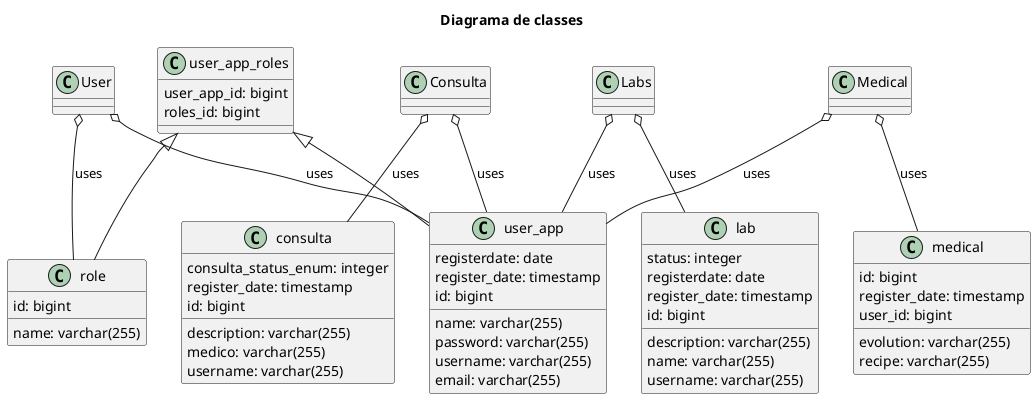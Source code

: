 @startuml
title Diagrama de classes

User o-- role : uses
User o-- user_app : uses
Consulta o-- user_app : uses
Consulta o-- consulta : uses
Medical o-- user_app : uses
Medical o-- medical : uses
Labs o-- user_app : uses
Labs o-- lab : uses
user_app_roles <|-- user_app
user_app_roles <|-- role

class role {
   name: varchar(255)
   id: bigint
}

class user_app {
   name: varchar(255)
   password: varchar(255)
   username: varchar(255)
   email: varchar(255)
   registerdate: date
   register_date: timestamp
   id: bigint
}

class user_app_roles {
   user_app_id: bigint
   roles_id: bigint
}

class medical {
   id: bigint   
   evolution: varchar(255)
   recipe: varchar(255)
   register_date: timestamp
   user_id: bigint
}

class consulta {
   consulta_status_enum: integer
   description: varchar(255)
   medico: varchar(255)
   register_date: timestamp
   username: varchar(255)
   id: bigint
}

class lab {
   description: varchar(255)
   name: varchar(255)
   status: integer
   username: varchar(255)
   registerdate: date
   register_date: timestamp
   id: bigint
}
@enduml
